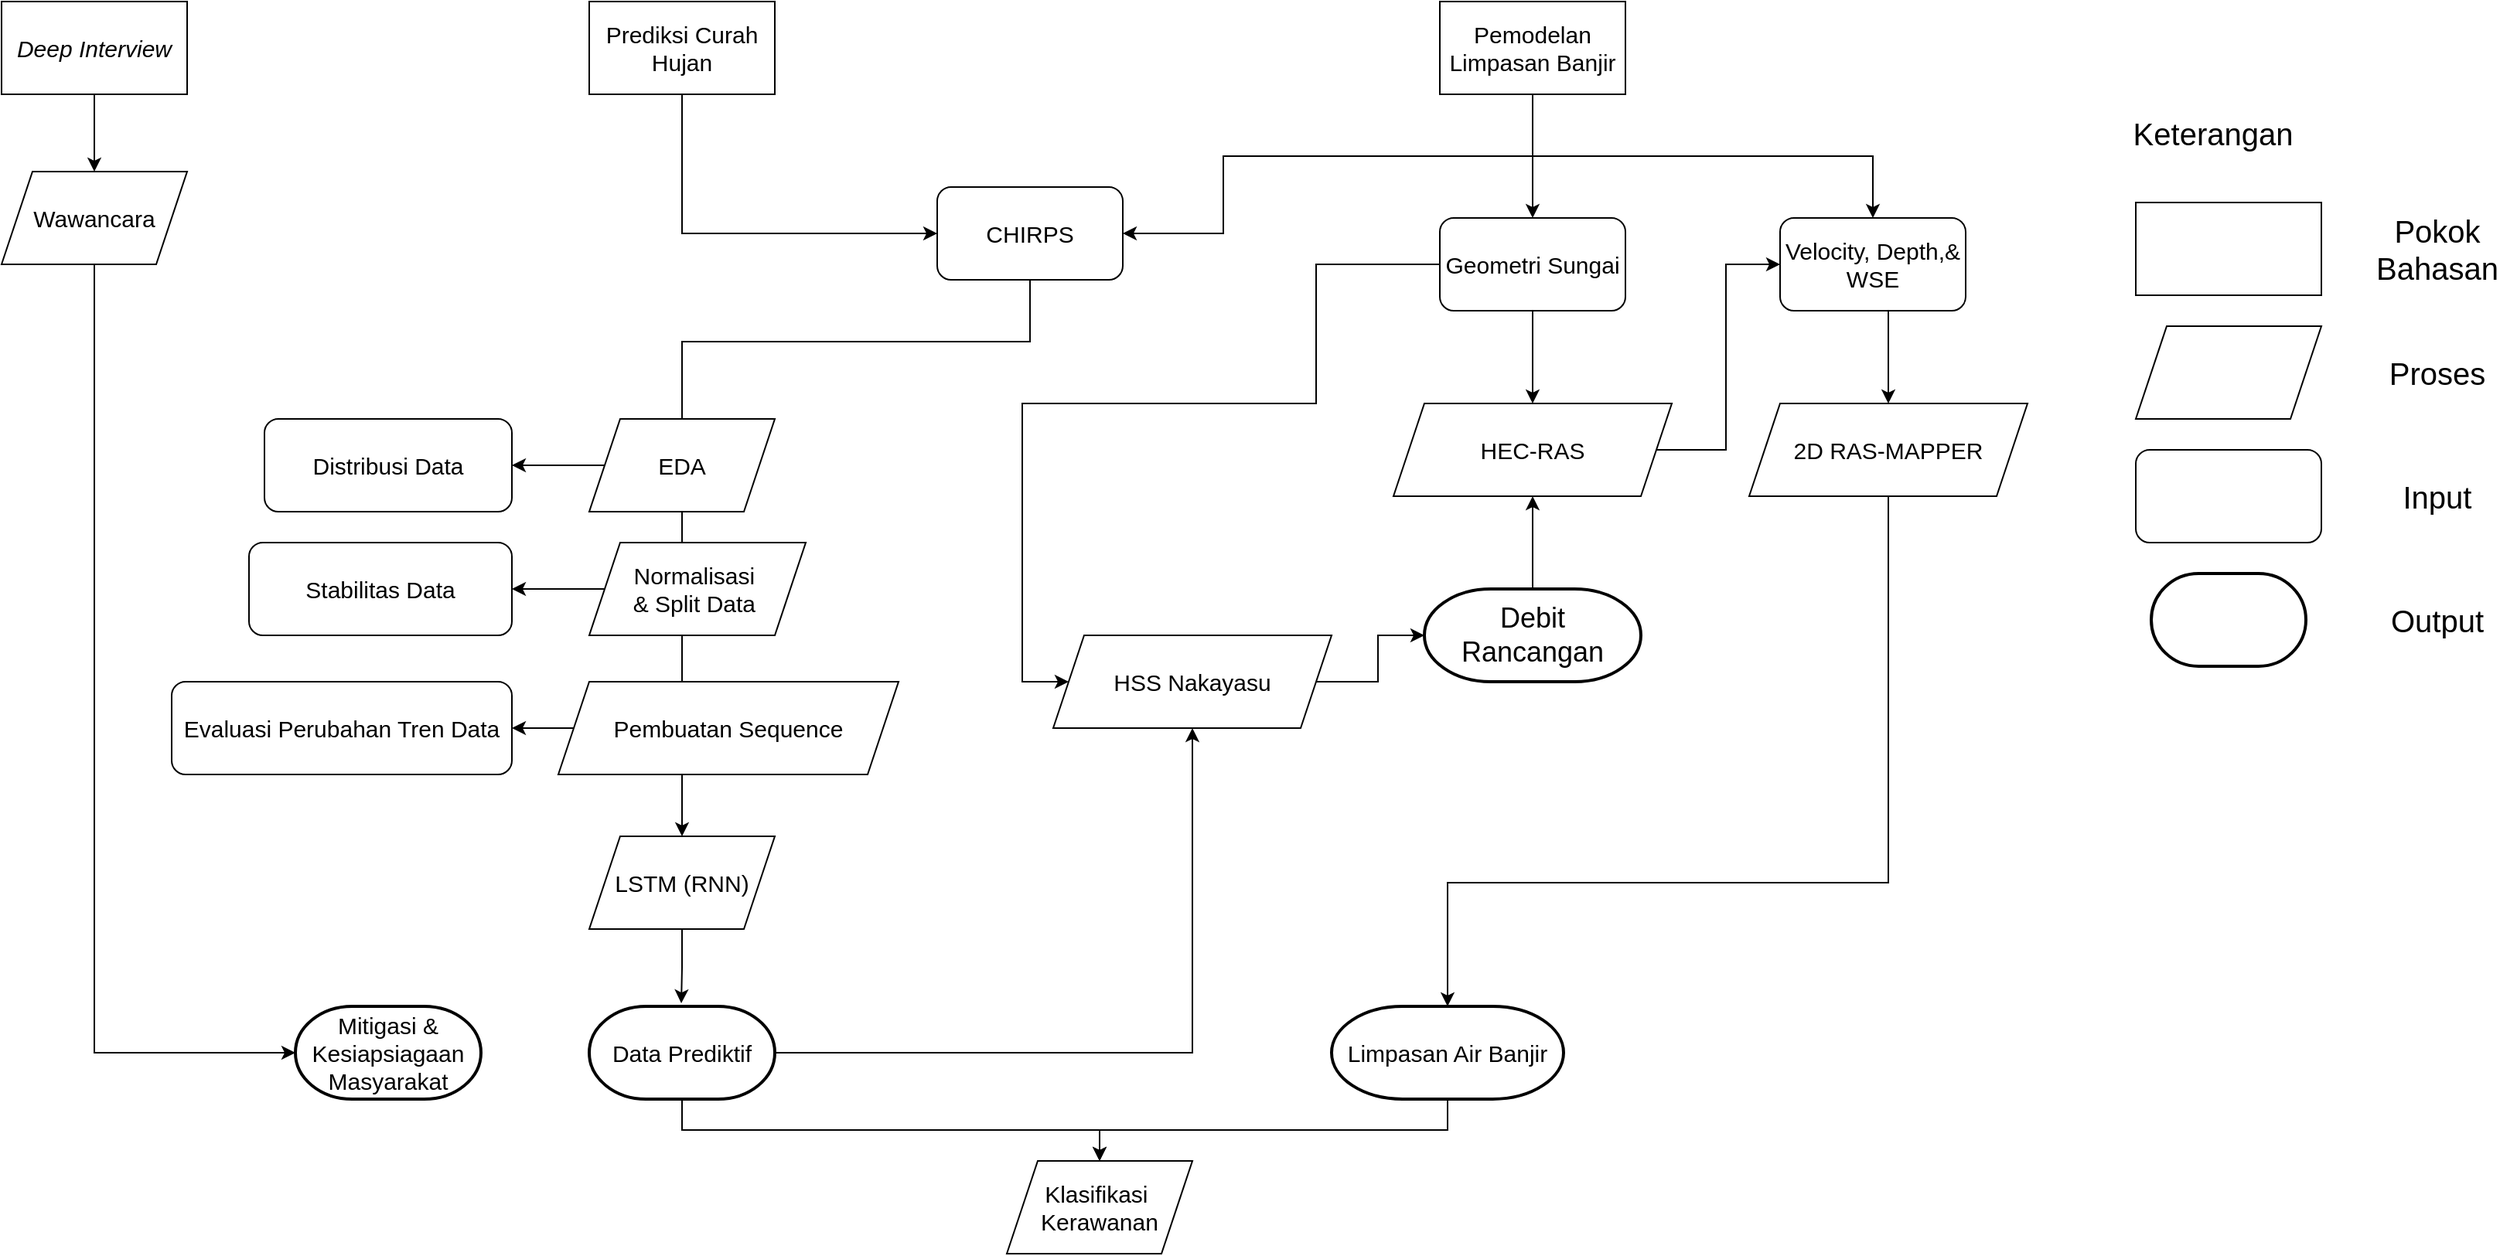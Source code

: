 <mxfile version="26.0.16">
  <diagram name="Page-1" id="rQX1YtQDC70RT5PG3sAJ">
    <mxGraphModel dx="2584" dy="951" grid="1" gridSize="10" guides="1" tooltips="1" connect="1" arrows="1" fold="1" page="1" pageScale="1" pageWidth="850" pageHeight="1100" math="0" shadow="0">
      <root>
        <mxCell id="0" />
        <mxCell id="1" parent="0" />
        <mxCell id="to3WtLk7SZaPc5Sqz7QV-4" value="" style="edgeStyle=orthogonalEdgeStyle;rounded=0;orthogonalLoop=1;jettySize=auto;html=1;exitX=0.5;exitY=1;exitDx=0;exitDy=0;fontSize=15;entryX=0;entryY=0.5;entryDx=0;entryDy=0;" parent="1" source="to3WtLk7SZaPc5Sqz7QV-1" target="to3WtLk7SZaPc5Sqz7QV-11" edge="1">
          <mxGeometry relative="1" as="geometry">
            <mxPoint y="280" as="targetPoint" />
            <Array as="points">
              <mxPoint y="280" />
            </Array>
          </mxGeometry>
        </mxCell>
        <mxCell id="to3WtLk7SZaPc5Sqz7QV-1" value="Prediksi Curah Hujan" style="rounded=0;whiteSpace=wrap;html=1;fontSize=15;" parent="1" vertex="1">
          <mxGeometry x="-60" y="130" width="120" height="60" as="geometry" />
        </mxCell>
        <mxCell id="to3WtLk7SZaPc5Sqz7QV-11" value="CHIRPS" style="rounded=1;whiteSpace=wrap;html=1;fontSize=15;" parent="1" vertex="1">
          <mxGeometry x="165" y="250" width="120" height="60" as="geometry" />
        </mxCell>
        <mxCell id="to3WtLk7SZaPc5Sqz7QV-17" value="" style="edgeStyle=orthogonalEdgeStyle;rounded=0;orthogonalLoop=1;jettySize=auto;html=1;exitX=0.5;exitY=1;exitDx=0;exitDy=0;entryX=0.5;entryY=0;entryDx=0;entryDy=0;entryPerimeter=0;fontSize=15;" parent="1" source="to3WtLk7SZaPc5Sqz7QV-11" edge="1">
          <mxGeometry relative="1" as="geometry">
            <mxPoint y="340.0" as="sourcePoint" />
            <mxPoint y="670" as="targetPoint" />
            <Array as="points">
              <mxPoint x="225" y="350" />
              <mxPoint y="350" />
            </Array>
          </mxGeometry>
        </mxCell>
        <mxCell id="to3WtLk7SZaPc5Sqz7QV-22" value="EDA" style="shape=parallelogram;perimeter=parallelogramPerimeter;whiteSpace=wrap;html=1;fixedSize=1;fontSize=15;" parent="1" vertex="1">
          <mxGeometry x="-60" y="400" width="120" height="60" as="geometry" />
        </mxCell>
        <mxCell id="to3WtLk7SZaPc5Sqz7QV-23" value="Geometri Sungai" style="rounded=1;whiteSpace=wrap;html=1;fontSize=15;" parent="1" vertex="1">
          <mxGeometry x="490" y="270" width="120" height="60" as="geometry" />
        </mxCell>
        <mxCell id="to3WtLk7SZaPc5Sqz7QV-24" value="Velocity, Depth,&amp;amp; WSE" style="rounded=1;whiteSpace=wrap;html=1;fontSize=15;" parent="1" vertex="1">
          <mxGeometry x="710" y="270" width="120" height="60" as="geometry" />
        </mxCell>
        <mxCell id="to3WtLk7SZaPc5Sqz7QV-26" value="&lt;i style=&quot;font-size: 15px;&quot;&gt;Deep Interview&lt;/i&gt;" style="rounded=0;whiteSpace=wrap;html=1;fontSize=15;" parent="1" vertex="1">
          <mxGeometry x="-440" y="130" width="120" height="60" as="geometry" />
        </mxCell>
        <mxCell id="to3WtLk7SZaPc5Sqz7QV-29" value="Mitigasi &amp;amp; Kesiapsiagaan&lt;div&gt;Masyarakat&lt;/div&gt;" style="strokeWidth=2;html=1;shape=mxgraph.flowchart.terminator;whiteSpace=wrap;fontSize=15;" parent="1" vertex="1">
          <mxGeometry x="-250" y="780" width="120" height="60" as="geometry" />
        </mxCell>
        <mxCell id="to3WtLk7SZaPc5Sqz7QV-30" value="Pemodelan Limpasan Banjir" style="rounded=0;whiteSpace=wrap;html=1;fontSize=15;" parent="1" vertex="1">
          <mxGeometry x="490" y="130" width="120" height="60" as="geometry" />
        </mxCell>
        <mxCell id="to3WtLk7SZaPc5Sqz7QV-36" value="Normalisasi&amp;nbsp;&lt;div style=&quot;font-size: 15px;&quot;&gt;&amp;amp; Split Data&amp;nbsp;&lt;/div&gt;" style="shape=parallelogram;perimeter=parallelogramPerimeter;whiteSpace=wrap;html=1;fixedSize=1;fontSize=15;" parent="1" vertex="1">
          <mxGeometry x="-60" y="480" width="140" height="60" as="geometry" />
        </mxCell>
        <mxCell id="to3WtLk7SZaPc5Sqz7QV-38" value="Pembuatan Sequence" style="shape=parallelogram;perimeter=parallelogramPerimeter;whiteSpace=wrap;html=1;fixedSize=1;fontSize=15;" parent="1" vertex="1">
          <mxGeometry x="-80" y="570" width="220" height="60" as="geometry" />
        </mxCell>
        <mxCell id="to3WtLk7SZaPc5Sqz7QV-39" value="Distribusi Data" style="rounded=1;whiteSpace=wrap;html=1;fontSize=15;" parent="1" vertex="1">
          <mxGeometry x="-270" y="400" width="160" height="60" as="geometry" />
        </mxCell>
        <mxCell id="to3WtLk7SZaPc5Sqz7QV-40" value="" style="edgeStyle=orthogonalEdgeStyle;rounded=0;orthogonalLoop=1;jettySize=auto;html=1;exitX=0;exitY=0.5;exitDx=0;exitDy=0;entryX=1;entryY=0.5;entryDx=0;entryDy=0;fontSize=15;" parent="1" source="to3WtLk7SZaPc5Sqz7QV-22" target="to3WtLk7SZaPc5Sqz7QV-39" edge="1">
          <mxGeometry relative="1" as="geometry">
            <mxPoint x="-240" y="480" as="sourcePoint" />
            <mxPoint x="-200" y="530" as="targetPoint" />
            <Array as="points">
              <mxPoint x="-100" y="430" />
              <mxPoint x="-100" y="430" />
            </Array>
          </mxGeometry>
        </mxCell>
        <mxCell id="to3WtLk7SZaPc5Sqz7QV-41" value="Stabilitas Data" style="rounded=1;whiteSpace=wrap;html=1;fontSize=15;" parent="1" vertex="1">
          <mxGeometry x="-280" y="480" width="170" height="60" as="geometry" />
        </mxCell>
        <mxCell id="to3WtLk7SZaPc5Sqz7QV-42" value="" style="edgeStyle=orthogonalEdgeStyle;rounded=0;orthogonalLoop=1;jettySize=auto;html=1;exitX=0;exitY=0.5;exitDx=0;exitDy=0;entryX=1;entryY=0.5;entryDx=0;entryDy=0;fontSize=15;" parent="1" target="to3WtLk7SZaPc5Sqz7QV-41" edge="1">
          <mxGeometry relative="1" as="geometry">
            <mxPoint x="-50" y="510" as="sourcePoint" />
            <mxPoint x="-200" y="610" as="targetPoint" />
            <Array as="points">
              <mxPoint x="-100" y="510" />
              <mxPoint x="-100" y="510" />
            </Array>
          </mxGeometry>
        </mxCell>
        <mxCell id="to3WtLk7SZaPc5Sqz7QV-43" value="Evaluasi Perubahan Tren Data" style="rounded=1;whiteSpace=wrap;html=1;fontSize=15;" parent="1" vertex="1">
          <mxGeometry x="-330" y="570" width="220" height="60" as="geometry" />
        </mxCell>
        <mxCell id="to3WtLk7SZaPc5Sqz7QV-44" value="" style="edgeStyle=orthogonalEdgeStyle;rounded=0;orthogonalLoop=1;jettySize=auto;html=1;entryX=1;entryY=0.5;entryDx=0;entryDy=0;fontSize=15;" parent="1" target="to3WtLk7SZaPc5Sqz7QV-43" edge="1">
          <mxGeometry relative="1" as="geometry">
            <mxPoint x="-70" y="600" as="sourcePoint" />
            <mxPoint x="-200" y="700" as="targetPoint" />
            <Array as="points">
              <mxPoint x="-100" y="600" />
              <mxPoint x="-100" y="600" />
            </Array>
          </mxGeometry>
        </mxCell>
        <mxCell id="to3WtLk7SZaPc5Sqz7QV-45" value="" style="edgeStyle=orthogonalEdgeStyle;rounded=0;orthogonalLoop=1;jettySize=auto;html=1;entryX=0.5;entryY=0;entryDx=0;entryDy=0;exitX=0.5;exitY=1;exitDx=0;exitDy=0;fontSize=15;" parent="1" source="to3WtLk7SZaPc5Sqz7QV-30" target="to3WtLk7SZaPc5Sqz7QV-24" edge="1">
          <mxGeometry relative="1" as="geometry">
            <mxPoint x="540" y="190" as="sourcePoint" />
            <mxPoint x="740" y="280" as="targetPoint" />
            <Array as="points">
              <mxPoint x="550" y="230" />
              <mxPoint x="770" y="230" />
            </Array>
          </mxGeometry>
        </mxCell>
        <mxCell id="to3WtLk7SZaPc5Sqz7QV-46" value="" style="edgeStyle=orthogonalEdgeStyle;rounded=0;orthogonalLoop=1;jettySize=auto;html=1;entryX=0.5;entryY=0;entryDx=0;entryDy=0;fontSize=15;" parent="1" target="to3WtLk7SZaPc5Sqz7QV-23" edge="1">
          <mxGeometry relative="1" as="geometry">
            <mxPoint x="550" y="190" as="sourcePoint" />
            <mxPoint x="710" y="280" as="targetPoint" />
            <Array as="points">
              <mxPoint x="550" y="240" />
              <mxPoint x="550" y="240" />
            </Array>
          </mxGeometry>
        </mxCell>
        <mxCell id="to3WtLk7SZaPc5Sqz7QV-47" value="" style="edgeStyle=orthogonalEdgeStyle;rounded=0;orthogonalLoop=1;jettySize=auto;html=1;entryX=1;entryY=0.5;entryDx=0;entryDy=0;exitX=0.5;exitY=1;exitDx=0;exitDy=0;fontSize=15;" parent="1" source="to3WtLk7SZaPc5Sqz7QV-30" target="to3WtLk7SZaPc5Sqz7QV-11" edge="1">
          <mxGeometry relative="1" as="geometry">
            <mxPoint x="489.29" y="190" as="sourcePoint" />
            <mxPoint x="489.29" y="270" as="targetPoint" />
            <Array as="points">
              <mxPoint x="550" y="230" />
              <mxPoint x="350" y="230" />
              <mxPoint x="350" y="280" />
              <mxPoint x="295" y="280" />
            </Array>
          </mxGeometry>
        </mxCell>
        <mxCell id="vjmSQW3fSpuoPHMXwD8e-1" value="" style="edgeStyle=orthogonalEdgeStyle;rounded=0;orthogonalLoop=1;jettySize=auto;html=1;exitX=0.5;exitY=1;exitDx=0;exitDy=0;entryX=0.5;entryY=0;entryDx=0;entryDy=0;fontSize=15;" parent="1" source="to3WtLk7SZaPc5Sqz7QV-23" target="vjmSQW3fSpuoPHMXwD8e-2" edge="1">
          <mxGeometry relative="1" as="geometry">
            <mxPoint x="414.17" y="340" as="sourcePoint" />
            <mxPoint x="550" y="420" as="targetPoint" />
            <Array as="points" />
          </mxGeometry>
        </mxCell>
        <mxCell id="vjmSQW3fSpuoPHMXwD8e-2" value="HEC-RAS" style="shape=parallelogram;perimeter=parallelogramPerimeter;whiteSpace=wrap;html=1;fixedSize=1;fontSize=15;" parent="1" vertex="1">
          <mxGeometry x="460" y="390" width="180" height="60" as="geometry" />
        </mxCell>
        <mxCell id="vjmSQW3fSpuoPHMXwD8e-3" value="" style="edgeStyle=orthogonalEdgeStyle;rounded=0;orthogonalLoop=1;jettySize=auto;html=1;exitX=1;exitY=0.5;exitDx=0;exitDy=0;entryX=0;entryY=0.5;entryDx=0;entryDy=0;fontSize=15;" parent="1" source="vjmSQW3fSpuoPHMXwD8e-2" target="to3WtLk7SZaPc5Sqz7QV-24" edge="1">
          <mxGeometry relative="1" as="geometry">
            <mxPoint x="510" y="500" as="sourcePoint" />
            <mxPoint x="510" y="590" as="targetPoint" />
            <Array as="points" />
          </mxGeometry>
        </mxCell>
        <mxCell id="vjmSQW3fSpuoPHMXwD8e-17" value="" style="edgeStyle=orthogonalEdgeStyle;rounded=0;orthogonalLoop=1;jettySize=auto;html=1;exitX=0.5;exitY=1;exitDx=0;exitDy=0;fontSize=15;entryX=0.5;entryY=0;entryDx=0;entryDy=0;entryPerimeter=0;" parent="1" source="vjmSQW3fSpuoPHMXwD8e-4" target="vjmSQW3fSpuoPHMXwD8e-16" edge="1">
          <mxGeometry relative="1" as="geometry">
            <Array as="points">
              <mxPoint x="780" y="700" />
              <mxPoint x="495" y="700" />
            </Array>
          </mxGeometry>
        </mxCell>
        <mxCell id="vjmSQW3fSpuoPHMXwD8e-4" value="2D RAS-MAPPER" style="shape=parallelogram;perimeter=parallelogramPerimeter;whiteSpace=wrap;html=1;fixedSize=1;fontSize=15;" parent="1" vertex="1">
          <mxGeometry x="690" y="390" width="180" height="60" as="geometry" />
        </mxCell>
        <mxCell id="vjmSQW3fSpuoPHMXwD8e-5" value="" style="edgeStyle=orthogonalEdgeStyle;rounded=0;orthogonalLoop=1;jettySize=auto;html=1;exitX=0.5;exitY=1;exitDx=0;exitDy=0;entryX=0.5;entryY=0;entryDx=0;entryDy=0;fontSize=15;" parent="1" source="to3WtLk7SZaPc5Sqz7QV-24" target="vjmSQW3fSpuoPHMXwD8e-4" edge="1">
          <mxGeometry relative="1" as="geometry">
            <mxPoint x="640" y="460" as="sourcePoint" />
            <mxPoint x="720" y="310" as="targetPoint" />
            <Array as="points">
              <mxPoint x="780" y="330" />
            </Array>
          </mxGeometry>
        </mxCell>
        <mxCell id="vjmSQW3fSpuoPHMXwD8e-6" value="LSTM (RNN)" style="shape=parallelogram;perimeter=parallelogramPerimeter;whiteSpace=wrap;html=1;fixedSize=1;fontSize=15;" parent="1" vertex="1">
          <mxGeometry x="-60" y="670" width="120" height="60" as="geometry" />
        </mxCell>
        <mxCell id="vjmSQW3fSpuoPHMXwD8e-7" value="" style="edgeStyle=orthogonalEdgeStyle;rounded=0;orthogonalLoop=1;jettySize=auto;html=1;entryX=0;entryY=0.5;entryDx=0;entryDy=0;exitX=0.5;exitY=1;exitDx=0;exitDy=0;entryPerimeter=0;fontSize=15;" parent="1" source="vjmSQW3fSpuoPHMXwD8e-8" target="to3WtLk7SZaPc5Sqz7QV-29" edge="1">
          <mxGeometry relative="1" as="geometry">
            <mxPoint x="-369.94" y="300" as="targetPoint" />
            <Array as="points">
              <mxPoint x="-380" y="810" />
            </Array>
            <mxPoint x="-369.94" y="210" as="sourcePoint" />
          </mxGeometry>
        </mxCell>
        <mxCell id="vjmSQW3fSpuoPHMXwD8e-9" value="" style="edgeStyle=orthogonalEdgeStyle;rounded=0;orthogonalLoop=1;jettySize=auto;html=1;entryX=0.5;entryY=0;entryDx=0;entryDy=0;exitX=0.5;exitY=1;exitDx=0;exitDy=0;entryPerimeter=0;fontSize=15;" parent="1" source="to3WtLk7SZaPc5Sqz7QV-26" target="vjmSQW3fSpuoPHMXwD8e-8" edge="1">
          <mxGeometry relative="1" as="geometry">
            <mxPoint x="-375" y="350" as="targetPoint" />
            <Array as="points" />
            <mxPoint x="-380" y="190" as="sourcePoint" />
          </mxGeometry>
        </mxCell>
        <mxCell id="vjmSQW3fSpuoPHMXwD8e-8" value="Wawancara" style="shape=parallelogram;perimeter=parallelogramPerimeter;whiteSpace=wrap;html=1;fixedSize=1;fontSize=15;" parent="1" vertex="1">
          <mxGeometry x="-440" y="240" width="120" height="60" as="geometry" />
        </mxCell>
        <mxCell id="vjmSQW3fSpuoPHMXwD8e-10" value="Data Prediktif" style="strokeWidth=2;html=1;shape=mxgraph.flowchart.terminator;whiteSpace=wrap;fontSize=15;" parent="1" vertex="1">
          <mxGeometry x="-60" y="780" width="120" height="60" as="geometry" />
        </mxCell>
        <mxCell id="vjmSQW3fSpuoPHMXwD8e-11" value="" style="edgeStyle=orthogonalEdgeStyle;rounded=0;orthogonalLoop=1;jettySize=auto;html=1;exitX=0.5;exitY=1;exitDx=0;exitDy=0;entryX=0.496;entryY=-0.033;entryDx=0;entryDy=0;entryPerimeter=0;fontSize=15;" parent="1" source="vjmSQW3fSpuoPHMXwD8e-6" target="vjmSQW3fSpuoPHMXwD8e-10" edge="1">
          <mxGeometry relative="1" as="geometry">
            <mxPoint y="780" as="targetPoint" />
            <Array as="points" />
            <mxPoint y="799.95" as="sourcePoint" />
          </mxGeometry>
        </mxCell>
        <mxCell id="vjmSQW3fSpuoPHMXwD8e-15" value="" style="edgeStyle=orthogonalEdgeStyle;rounded=0;orthogonalLoop=1;jettySize=auto;html=1;exitX=1;exitY=0.5;exitDx=0;exitDy=0;entryX=0.5;entryY=1;entryDx=0;entryDy=0;fontSize=15;exitPerimeter=0;" parent="1" source="vjmSQW3fSpuoPHMXwD8e-10" target="GL6yuLSynIXXBCPPlkIp-3" edge="1">
          <mxGeometry relative="1" as="geometry">
            <mxPoint x="344.6" y="508.02" as="targetPoint" />
            <Array as="points" />
            <mxPoint x="345" y="450" as="sourcePoint" />
          </mxGeometry>
        </mxCell>
        <mxCell id="vjmSQW3fSpuoPHMXwD8e-16" value="Limpasan Air Banjir" style="strokeWidth=2;html=1;shape=mxgraph.flowchart.terminator;whiteSpace=wrap;fontSize=15;" parent="1" vertex="1">
          <mxGeometry x="420" y="780" width="150" height="60" as="geometry" />
        </mxCell>
        <mxCell id="vjmSQW3fSpuoPHMXwD8e-18" value="" style="edgeStyle=orthogonalEdgeStyle;rounded=0;orthogonalLoop=1;jettySize=auto;html=1;exitX=1;exitY=0.5;exitDx=0;exitDy=0;fontSize=15;entryX=0;entryY=0.5;entryDx=0;entryDy=0;entryPerimeter=0;" parent="1" source="GL6yuLSynIXXBCPPlkIp-3" target="GL6yuLSynIXXBCPPlkIp-4" edge="1">
          <mxGeometry relative="1" as="geometry">
            <mxPoint x="395" y="540" as="sourcePoint" />
            <mxPoint x="500" y="540" as="targetPoint" />
          </mxGeometry>
        </mxCell>
        <mxCell id="vjmSQW3fSpuoPHMXwD8e-19" value="" style="edgeStyle=orthogonalEdgeStyle;rounded=0;orthogonalLoop=1;jettySize=auto;html=1;exitX=0.5;exitY=1;exitDx=0;exitDy=0;exitPerimeter=0;entryX=0.5;entryY=0;entryDx=0;entryDy=0;fontSize=15;" parent="1" source="vjmSQW3fSpuoPHMXwD8e-10" target="vjmSQW3fSpuoPHMXwD8e-21" edge="1">
          <mxGeometry relative="1" as="geometry">
            <mxPoint x="80" y="930" as="sourcePoint" />
            <mxPoint x="100" y="880" as="targetPoint" />
          </mxGeometry>
        </mxCell>
        <mxCell id="vjmSQW3fSpuoPHMXwD8e-20" value="" style="edgeStyle=orthogonalEdgeStyle;rounded=0;orthogonalLoop=1;jettySize=auto;html=1;exitX=0.5;exitY=1;exitDx=0;exitDy=0;exitPerimeter=0;entryX=0.5;entryY=0;entryDx=0;entryDy=0;fontSize=15;" parent="1" source="vjmSQW3fSpuoPHMXwD8e-16" target="vjmSQW3fSpuoPHMXwD8e-21" edge="1">
          <mxGeometry relative="1" as="geometry">
            <mxPoint x="110" y="860" as="sourcePoint" />
            <mxPoint x="100" y="880" as="targetPoint" />
          </mxGeometry>
        </mxCell>
        <mxCell id="vjmSQW3fSpuoPHMXwD8e-21" value="Klasifikasi&amp;nbsp;&lt;div style=&quot;font-size: 15px;&quot;&gt;Kerawanan&lt;/div&gt;" style="shape=parallelogram;perimeter=parallelogramPerimeter;whiteSpace=wrap;html=1;fixedSize=1;fontSize=15;" parent="1" vertex="1">
          <mxGeometry x="210" y="880" width="120" height="60" as="geometry" />
        </mxCell>
        <mxCell id="bsytHQjZ32K1ERyn3rT7-2" value="" style="shape=parallelogram;perimeter=parallelogramPerimeter;whiteSpace=wrap;html=1;fixedSize=1;fontSize=15;" parent="1" vertex="1">
          <mxGeometry x="940" y="340" width="120" height="60" as="geometry" />
        </mxCell>
        <mxCell id="bsytHQjZ32K1ERyn3rT7-3" value="" style="rounded=1;whiteSpace=wrap;html=1;fontSize=15;" parent="1" vertex="1">
          <mxGeometry x="940" y="420" width="120" height="60" as="geometry" />
        </mxCell>
        <mxCell id="bsytHQjZ32K1ERyn3rT7-6" value="" style="strokeWidth=2;html=1;shape=mxgraph.flowchart.terminator;whiteSpace=wrap;fontSize=15;" parent="1" vertex="1">
          <mxGeometry x="950" y="500" width="100" height="60" as="geometry" />
        </mxCell>
        <mxCell id="bsytHQjZ32K1ERyn3rT7-10" value="Proses" style="text;html=1;align=center;verticalAlign=middle;whiteSpace=wrap;rounded=0;fontSize=20;" parent="1" vertex="1">
          <mxGeometry x="1105" y="355" width="60" height="30" as="geometry" />
        </mxCell>
        <mxCell id="bsytHQjZ32K1ERyn3rT7-11" value="Input" style="text;html=1;align=center;verticalAlign=middle;whiteSpace=wrap;rounded=0;fontSize=20;" parent="1" vertex="1">
          <mxGeometry x="1105" y="435" width="60" height="30" as="geometry" />
        </mxCell>
        <mxCell id="bsytHQjZ32K1ERyn3rT7-12" value="Output" style="text;html=1;align=center;verticalAlign=middle;whiteSpace=wrap;rounded=0;fontSize=20;" parent="1" vertex="1">
          <mxGeometry x="1105" y="515" width="60" height="30" as="geometry" />
        </mxCell>
        <mxCell id="bsytHQjZ32K1ERyn3rT7-13" value="" style="rounded=0;whiteSpace=wrap;html=1;fontSize=15;" parent="1" vertex="1">
          <mxGeometry x="940" y="260" width="120" height="60" as="geometry" />
        </mxCell>
        <mxCell id="bsytHQjZ32K1ERyn3rT7-14" value="Pokok Bahasan" style="text;html=1;align=center;verticalAlign=middle;whiteSpace=wrap;rounded=0;fontSize=20;" parent="1" vertex="1">
          <mxGeometry x="1105" y="275" width="60" height="30" as="geometry" />
        </mxCell>
        <mxCell id="bsytHQjZ32K1ERyn3rT7-15" value="Keterangan" style="text;html=1;align=center;verticalAlign=middle;whiteSpace=wrap;rounded=0;fontSize=20;" parent="1" vertex="1">
          <mxGeometry x="960" y="200" width="60" height="30" as="geometry" />
        </mxCell>
        <mxCell id="GL6yuLSynIXXBCPPlkIp-3" value="HSS Nakayasu" style="shape=parallelogram;perimeter=parallelogramPerimeter;whiteSpace=wrap;html=1;fixedSize=1;fontSize=15;" vertex="1" parent="1">
          <mxGeometry x="240" y="540" width="180" height="60" as="geometry" />
        </mxCell>
        <mxCell id="GL6yuLSynIXXBCPPlkIp-4" value="&lt;font style=&quot;font-size: 18px;&quot;&gt;Debit Rancangan&lt;/font&gt;" style="strokeWidth=2;html=1;shape=mxgraph.flowchart.terminator;whiteSpace=wrap;fontSize=15;" vertex="1" parent="1">
          <mxGeometry x="480" y="510" width="140" height="60" as="geometry" />
        </mxCell>
        <mxCell id="GL6yuLSynIXXBCPPlkIp-5" value="" style="edgeStyle=orthogonalEdgeStyle;rounded=0;orthogonalLoop=1;jettySize=auto;html=1;exitX=0.5;exitY=0;exitDx=0;exitDy=0;fontSize=15;entryX=0.5;entryY=1;entryDx=0;entryDy=0;exitPerimeter=0;" edge="1" parent="1" source="GL6yuLSynIXXBCPPlkIp-4" target="vjmSQW3fSpuoPHMXwD8e-2">
          <mxGeometry relative="1" as="geometry">
            <mxPoint x="540" y="680" as="sourcePoint" />
            <mxPoint x="720" y="550" as="targetPoint" />
          </mxGeometry>
        </mxCell>
        <mxCell id="GL6yuLSynIXXBCPPlkIp-6" value="" style="edgeStyle=orthogonalEdgeStyle;rounded=0;orthogonalLoop=1;jettySize=auto;html=1;exitX=0;exitY=0.5;exitDx=0;exitDy=0;fontSize=15;entryX=0;entryY=0.5;entryDx=0;entryDy=0;" edge="1" parent="1" source="to3WtLk7SZaPc5Sqz7QV-23" target="GL6yuLSynIXXBCPPlkIp-3">
          <mxGeometry relative="1" as="geometry">
            <mxPoint x="330" y="680" as="sourcePoint" />
            <mxPoint x="490" y="550" as="targetPoint" />
            <Array as="points">
              <mxPoint x="410" y="300" />
              <mxPoint x="410" y="390" />
              <mxPoint x="220" y="390" />
              <mxPoint x="220" y="570" />
            </Array>
          </mxGeometry>
        </mxCell>
      </root>
    </mxGraphModel>
  </diagram>
</mxfile>
